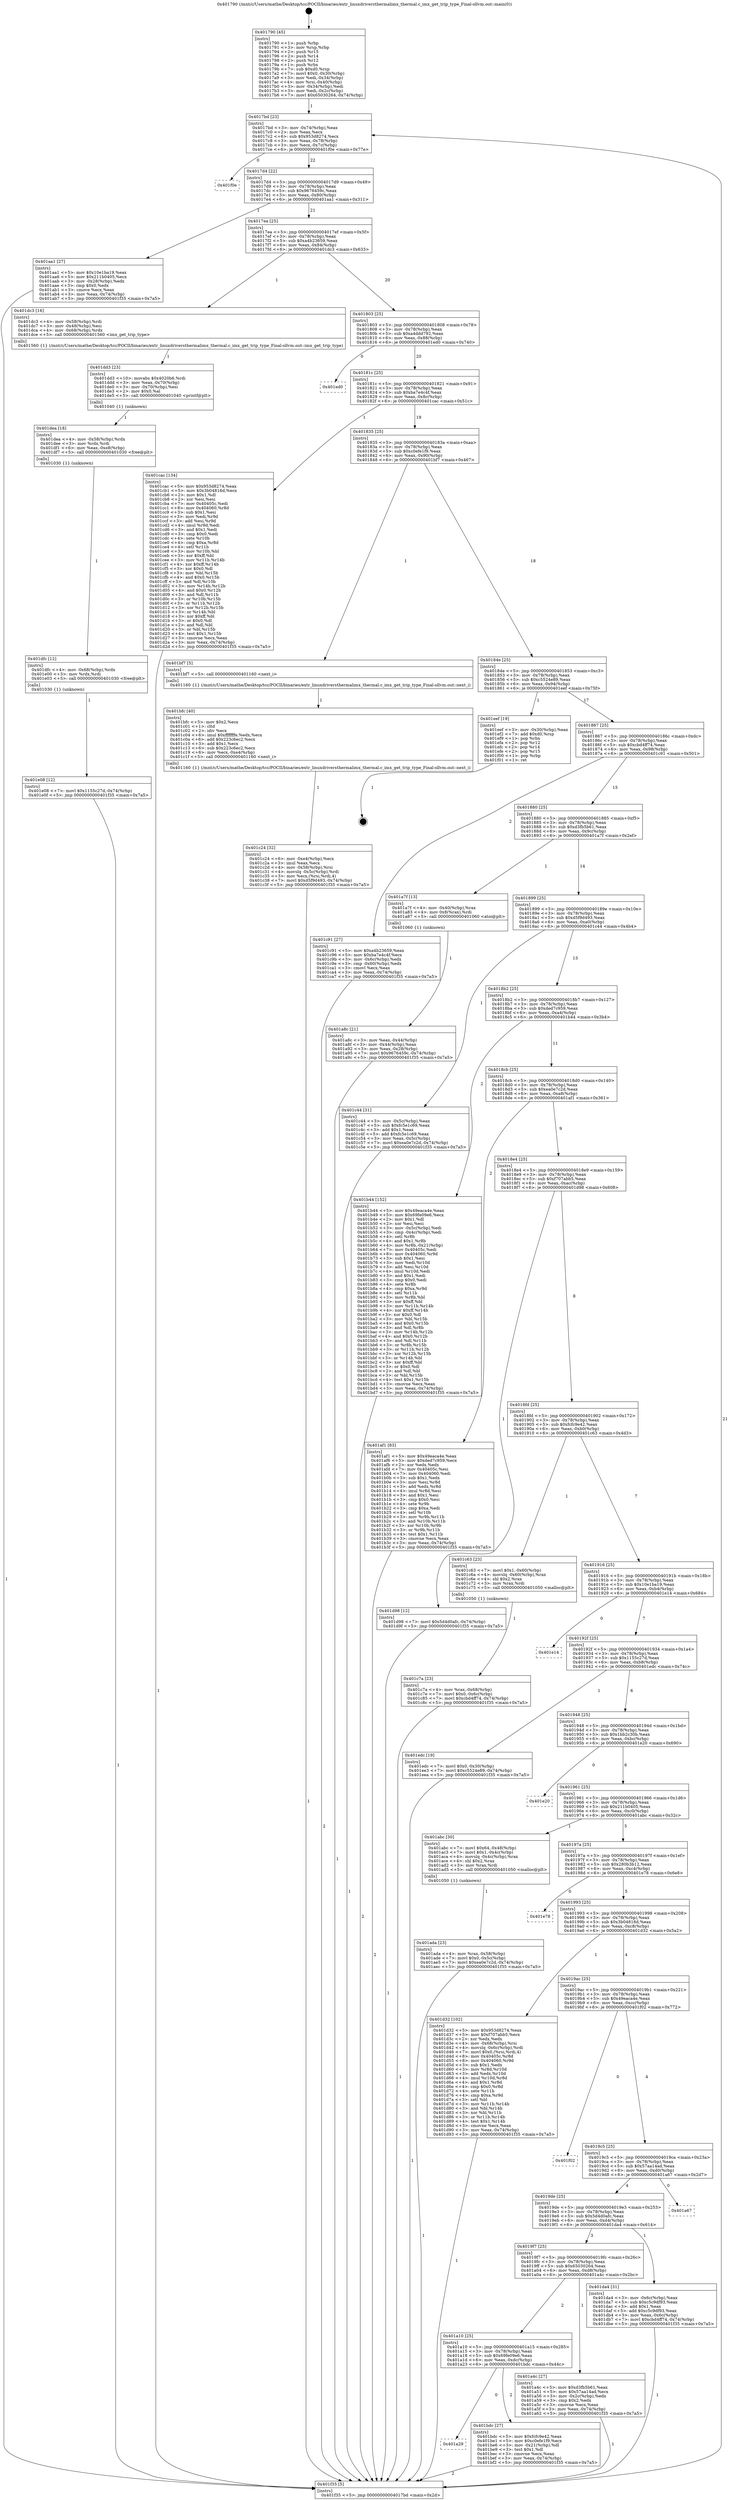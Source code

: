 digraph "0x401790" {
  label = "0x401790 (/mnt/c/Users/mathe/Desktop/tcc/POCII/binaries/extr_linuxdriversthermalimx_thermal.c_imx_get_trip_type_Final-ollvm.out::main(0))"
  labelloc = "t"
  node[shape=record]

  Entry [label="",width=0.3,height=0.3,shape=circle,fillcolor=black,style=filled]
  "0x4017bd" [label="{
     0x4017bd [23]\l
     | [instrs]\l
     &nbsp;&nbsp;0x4017bd \<+3\>: mov -0x74(%rbp),%eax\l
     &nbsp;&nbsp;0x4017c0 \<+2\>: mov %eax,%ecx\l
     &nbsp;&nbsp;0x4017c2 \<+6\>: sub $0x953d8274,%ecx\l
     &nbsp;&nbsp;0x4017c8 \<+3\>: mov %eax,-0x78(%rbp)\l
     &nbsp;&nbsp;0x4017cb \<+3\>: mov %ecx,-0x7c(%rbp)\l
     &nbsp;&nbsp;0x4017ce \<+6\>: je 0000000000401f0e \<main+0x77e\>\l
  }"]
  "0x401f0e" [label="{
     0x401f0e\l
  }", style=dashed]
  "0x4017d4" [label="{
     0x4017d4 [22]\l
     | [instrs]\l
     &nbsp;&nbsp;0x4017d4 \<+5\>: jmp 00000000004017d9 \<main+0x49\>\l
     &nbsp;&nbsp;0x4017d9 \<+3\>: mov -0x78(%rbp),%eax\l
     &nbsp;&nbsp;0x4017dc \<+5\>: sub $0x9676459c,%eax\l
     &nbsp;&nbsp;0x4017e1 \<+3\>: mov %eax,-0x80(%rbp)\l
     &nbsp;&nbsp;0x4017e4 \<+6\>: je 0000000000401aa1 \<main+0x311\>\l
  }"]
  Exit [label="",width=0.3,height=0.3,shape=circle,fillcolor=black,style=filled,peripheries=2]
  "0x401aa1" [label="{
     0x401aa1 [27]\l
     | [instrs]\l
     &nbsp;&nbsp;0x401aa1 \<+5\>: mov $0x10e1ba19,%eax\l
     &nbsp;&nbsp;0x401aa6 \<+5\>: mov $0x211b0405,%ecx\l
     &nbsp;&nbsp;0x401aab \<+3\>: mov -0x28(%rbp),%edx\l
     &nbsp;&nbsp;0x401aae \<+3\>: cmp $0x0,%edx\l
     &nbsp;&nbsp;0x401ab1 \<+3\>: cmove %ecx,%eax\l
     &nbsp;&nbsp;0x401ab4 \<+3\>: mov %eax,-0x74(%rbp)\l
     &nbsp;&nbsp;0x401ab7 \<+5\>: jmp 0000000000401f35 \<main+0x7a5\>\l
  }"]
  "0x4017ea" [label="{
     0x4017ea [25]\l
     | [instrs]\l
     &nbsp;&nbsp;0x4017ea \<+5\>: jmp 00000000004017ef \<main+0x5f\>\l
     &nbsp;&nbsp;0x4017ef \<+3\>: mov -0x78(%rbp),%eax\l
     &nbsp;&nbsp;0x4017f2 \<+5\>: sub $0xa4b23659,%eax\l
     &nbsp;&nbsp;0x4017f7 \<+6\>: mov %eax,-0x84(%rbp)\l
     &nbsp;&nbsp;0x4017fd \<+6\>: je 0000000000401dc3 \<main+0x633\>\l
  }"]
  "0x401e08" [label="{
     0x401e08 [12]\l
     | [instrs]\l
     &nbsp;&nbsp;0x401e08 \<+7\>: movl $0x1155c27d,-0x74(%rbp)\l
     &nbsp;&nbsp;0x401e0f \<+5\>: jmp 0000000000401f35 \<main+0x7a5\>\l
  }"]
  "0x401dc3" [label="{
     0x401dc3 [16]\l
     | [instrs]\l
     &nbsp;&nbsp;0x401dc3 \<+4\>: mov -0x58(%rbp),%rdi\l
     &nbsp;&nbsp;0x401dc7 \<+3\>: mov -0x48(%rbp),%esi\l
     &nbsp;&nbsp;0x401dca \<+4\>: mov -0x68(%rbp),%rdx\l
     &nbsp;&nbsp;0x401dce \<+5\>: call 0000000000401560 \<imx_get_trip_type\>\l
     | [calls]\l
     &nbsp;&nbsp;0x401560 \{1\} (/mnt/c/Users/mathe/Desktop/tcc/POCII/binaries/extr_linuxdriversthermalimx_thermal.c_imx_get_trip_type_Final-ollvm.out::imx_get_trip_type)\l
  }"]
  "0x401803" [label="{
     0x401803 [25]\l
     | [instrs]\l
     &nbsp;&nbsp;0x401803 \<+5\>: jmp 0000000000401808 \<main+0x78\>\l
     &nbsp;&nbsp;0x401808 \<+3\>: mov -0x78(%rbp),%eax\l
     &nbsp;&nbsp;0x40180b \<+5\>: sub $0xa4ddd792,%eax\l
     &nbsp;&nbsp;0x401810 \<+6\>: mov %eax,-0x88(%rbp)\l
     &nbsp;&nbsp;0x401816 \<+6\>: je 0000000000401ed0 \<main+0x740\>\l
  }"]
  "0x401dfc" [label="{
     0x401dfc [12]\l
     | [instrs]\l
     &nbsp;&nbsp;0x401dfc \<+4\>: mov -0x68(%rbp),%rdx\l
     &nbsp;&nbsp;0x401e00 \<+3\>: mov %rdx,%rdi\l
     &nbsp;&nbsp;0x401e03 \<+5\>: call 0000000000401030 \<free@plt\>\l
     | [calls]\l
     &nbsp;&nbsp;0x401030 \{1\} (unknown)\l
  }"]
  "0x401ed0" [label="{
     0x401ed0\l
  }", style=dashed]
  "0x40181c" [label="{
     0x40181c [25]\l
     | [instrs]\l
     &nbsp;&nbsp;0x40181c \<+5\>: jmp 0000000000401821 \<main+0x91\>\l
     &nbsp;&nbsp;0x401821 \<+3\>: mov -0x78(%rbp),%eax\l
     &nbsp;&nbsp;0x401824 \<+5\>: sub $0xba7e4c4f,%eax\l
     &nbsp;&nbsp;0x401829 \<+6\>: mov %eax,-0x8c(%rbp)\l
     &nbsp;&nbsp;0x40182f \<+6\>: je 0000000000401cac \<main+0x51c\>\l
  }"]
  "0x401dea" [label="{
     0x401dea [18]\l
     | [instrs]\l
     &nbsp;&nbsp;0x401dea \<+4\>: mov -0x58(%rbp),%rdx\l
     &nbsp;&nbsp;0x401dee \<+3\>: mov %rdx,%rdi\l
     &nbsp;&nbsp;0x401df1 \<+6\>: mov %eax,-0xe8(%rbp)\l
     &nbsp;&nbsp;0x401df7 \<+5\>: call 0000000000401030 \<free@plt\>\l
     | [calls]\l
     &nbsp;&nbsp;0x401030 \{1\} (unknown)\l
  }"]
  "0x401cac" [label="{
     0x401cac [134]\l
     | [instrs]\l
     &nbsp;&nbsp;0x401cac \<+5\>: mov $0x953d8274,%eax\l
     &nbsp;&nbsp;0x401cb1 \<+5\>: mov $0x3b04816d,%ecx\l
     &nbsp;&nbsp;0x401cb6 \<+2\>: mov $0x1,%dl\l
     &nbsp;&nbsp;0x401cb8 \<+2\>: xor %esi,%esi\l
     &nbsp;&nbsp;0x401cba \<+7\>: mov 0x40405c,%edi\l
     &nbsp;&nbsp;0x401cc1 \<+8\>: mov 0x404060,%r8d\l
     &nbsp;&nbsp;0x401cc9 \<+3\>: sub $0x1,%esi\l
     &nbsp;&nbsp;0x401ccc \<+3\>: mov %edi,%r9d\l
     &nbsp;&nbsp;0x401ccf \<+3\>: add %esi,%r9d\l
     &nbsp;&nbsp;0x401cd2 \<+4\>: imul %r9d,%edi\l
     &nbsp;&nbsp;0x401cd6 \<+3\>: and $0x1,%edi\l
     &nbsp;&nbsp;0x401cd9 \<+3\>: cmp $0x0,%edi\l
     &nbsp;&nbsp;0x401cdc \<+4\>: sete %r10b\l
     &nbsp;&nbsp;0x401ce0 \<+4\>: cmp $0xa,%r8d\l
     &nbsp;&nbsp;0x401ce4 \<+4\>: setl %r11b\l
     &nbsp;&nbsp;0x401ce8 \<+3\>: mov %r10b,%bl\l
     &nbsp;&nbsp;0x401ceb \<+3\>: xor $0xff,%bl\l
     &nbsp;&nbsp;0x401cee \<+3\>: mov %r11b,%r14b\l
     &nbsp;&nbsp;0x401cf1 \<+4\>: xor $0xff,%r14b\l
     &nbsp;&nbsp;0x401cf5 \<+3\>: xor $0x0,%dl\l
     &nbsp;&nbsp;0x401cf8 \<+3\>: mov %bl,%r15b\l
     &nbsp;&nbsp;0x401cfb \<+4\>: and $0x0,%r15b\l
     &nbsp;&nbsp;0x401cff \<+3\>: and %dl,%r10b\l
     &nbsp;&nbsp;0x401d02 \<+3\>: mov %r14b,%r12b\l
     &nbsp;&nbsp;0x401d05 \<+4\>: and $0x0,%r12b\l
     &nbsp;&nbsp;0x401d09 \<+3\>: and %dl,%r11b\l
     &nbsp;&nbsp;0x401d0c \<+3\>: or %r10b,%r15b\l
     &nbsp;&nbsp;0x401d0f \<+3\>: or %r11b,%r12b\l
     &nbsp;&nbsp;0x401d12 \<+3\>: xor %r12b,%r15b\l
     &nbsp;&nbsp;0x401d15 \<+3\>: or %r14b,%bl\l
     &nbsp;&nbsp;0x401d18 \<+3\>: xor $0xff,%bl\l
     &nbsp;&nbsp;0x401d1b \<+3\>: or $0x0,%dl\l
     &nbsp;&nbsp;0x401d1e \<+2\>: and %dl,%bl\l
     &nbsp;&nbsp;0x401d20 \<+3\>: or %bl,%r15b\l
     &nbsp;&nbsp;0x401d23 \<+4\>: test $0x1,%r15b\l
     &nbsp;&nbsp;0x401d27 \<+3\>: cmovne %ecx,%eax\l
     &nbsp;&nbsp;0x401d2a \<+3\>: mov %eax,-0x74(%rbp)\l
     &nbsp;&nbsp;0x401d2d \<+5\>: jmp 0000000000401f35 \<main+0x7a5\>\l
  }"]
  "0x401835" [label="{
     0x401835 [25]\l
     | [instrs]\l
     &nbsp;&nbsp;0x401835 \<+5\>: jmp 000000000040183a \<main+0xaa\>\l
     &nbsp;&nbsp;0x40183a \<+3\>: mov -0x78(%rbp),%eax\l
     &nbsp;&nbsp;0x40183d \<+5\>: sub $0xc0efe1f9,%eax\l
     &nbsp;&nbsp;0x401842 \<+6\>: mov %eax,-0x90(%rbp)\l
     &nbsp;&nbsp;0x401848 \<+6\>: je 0000000000401bf7 \<main+0x467\>\l
  }"]
  "0x401dd3" [label="{
     0x401dd3 [23]\l
     | [instrs]\l
     &nbsp;&nbsp;0x401dd3 \<+10\>: movabs $0x4020b6,%rdi\l
     &nbsp;&nbsp;0x401ddd \<+3\>: mov %eax,-0x70(%rbp)\l
     &nbsp;&nbsp;0x401de0 \<+3\>: mov -0x70(%rbp),%esi\l
     &nbsp;&nbsp;0x401de3 \<+2\>: mov $0x0,%al\l
     &nbsp;&nbsp;0x401de5 \<+5\>: call 0000000000401040 \<printf@plt\>\l
     | [calls]\l
     &nbsp;&nbsp;0x401040 \{1\} (unknown)\l
  }"]
  "0x401bf7" [label="{
     0x401bf7 [5]\l
     | [instrs]\l
     &nbsp;&nbsp;0x401bf7 \<+5\>: call 0000000000401160 \<next_i\>\l
     | [calls]\l
     &nbsp;&nbsp;0x401160 \{1\} (/mnt/c/Users/mathe/Desktop/tcc/POCII/binaries/extr_linuxdriversthermalimx_thermal.c_imx_get_trip_type_Final-ollvm.out::next_i)\l
  }"]
  "0x40184e" [label="{
     0x40184e [25]\l
     | [instrs]\l
     &nbsp;&nbsp;0x40184e \<+5\>: jmp 0000000000401853 \<main+0xc3\>\l
     &nbsp;&nbsp;0x401853 \<+3\>: mov -0x78(%rbp),%eax\l
     &nbsp;&nbsp;0x401856 \<+5\>: sub $0xc5524e89,%eax\l
     &nbsp;&nbsp;0x40185b \<+6\>: mov %eax,-0x94(%rbp)\l
     &nbsp;&nbsp;0x401861 \<+6\>: je 0000000000401eef \<main+0x75f\>\l
  }"]
  "0x401c7a" [label="{
     0x401c7a [23]\l
     | [instrs]\l
     &nbsp;&nbsp;0x401c7a \<+4\>: mov %rax,-0x68(%rbp)\l
     &nbsp;&nbsp;0x401c7e \<+7\>: movl $0x0,-0x6c(%rbp)\l
     &nbsp;&nbsp;0x401c85 \<+7\>: movl $0xcbd4ff74,-0x74(%rbp)\l
     &nbsp;&nbsp;0x401c8c \<+5\>: jmp 0000000000401f35 \<main+0x7a5\>\l
  }"]
  "0x401eef" [label="{
     0x401eef [19]\l
     | [instrs]\l
     &nbsp;&nbsp;0x401eef \<+3\>: mov -0x30(%rbp),%eax\l
     &nbsp;&nbsp;0x401ef2 \<+7\>: add $0xd0,%rsp\l
     &nbsp;&nbsp;0x401ef9 \<+1\>: pop %rbx\l
     &nbsp;&nbsp;0x401efa \<+2\>: pop %r12\l
     &nbsp;&nbsp;0x401efc \<+2\>: pop %r14\l
     &nbsp;&nbsp;0x401efe \<+2\>: pop %r15\l
     &nbsp;&nbsp;0x401f00 \<+1\>: pop %rbp\l
     &nbsp;&nbsp;0x401f01 \<+1\>: ret\l
  }"]
  "0x401867" [label="{
     0x401867 [25]\l
     | [instrs]\l
     &nbsp;&nbsp;0x401867 \<+5\>: jmp 000000000040186c \<main+0xdc\>\l
     &nbsp;&nbsp;0x40186c \<+3\>: mov -0x78(%rbp),%eax\l
     &nbsp;&nbsp;0x40186f \<+5\>: sub $0xcbd4ff74,%eax\l
     &nbsp;&nbsp;0x401874 \<+6\>: mov %eax,-0x98(%rbp)\l
     &nbsp;&nbsp;0x40187a \<+6\>: je 0000000000401c91 \<main+0x501\>\l
  }"]
  "0x401c24" [label="{
     0x401c24 [32]\l
     | [instrs]\l
     &nbsp;&nbsp;0x401c24 \<+6\>: mov -0xe4(%rbp),%ecx\l
     &nbsp;&nbsp;0x401c2a \<+3\>: imul %eax,%ecx\l
     &nbsp;&nbsp;0x401c2d \<+4\>: mov -0x58(%rbp),%rsi\l
     &nbsp;&nbsp;0x401c31 \<+4\>: movslq -0x5c(%rbp),%rdi\l
     &nbsp;&nbsp;0x401c35 \<+3\>: mov %ecx,(%rsi,%rdi,4)\l
     &nbsp;&nbsp;0x401c38 \<+7\>: movl $0xd5f9d493,-0x74(%rbp)\l
     &nbsp;&nbsp;0x401c3f \<+5\>: jmp 0000000000401f35 \<main+0x7a5\>\l
  }"]
  "0x401c91" [label="{
     0x401c91 [27]\l
     | [instrs]\l
     &nbsp;&nbsp;0x401c91 \<+5\>: mov $0xa4b23659,%eax\l
     &nbsp;&nbsp;0x401c96 \<+5\>: mov $0xba7e4c4f,%ecx\l
     &nbsp;&nbsp;0x401c9b \<+3\>: mov -0x6c(%rbp),%edx\l
     &nbsp;&nbsp;0x401c9e \<+3\>: cmp -0x60(%rbp),%edx\l
     &nbsp;&nbsp;0x401ca1 \<+3\>: cmovl %ecx,%eax\l
     &nbsp;&nbsp;0x401ca4 \<+3\>: mov %eax,-0x74(%rbp)\l
     &nbsp;&nbsp;0x401ca7 \<+5\>: jmp 0000000000401f35 \<main+0x7a5\>\l
  }"]
  "0x401880" [label="{
     0x401880 [25]\l
     | [instrs]\l
     &nbsp;&nbsp;0x401880 \<+5\>: jmp 0000000000401885 \<main+0xf5\>\l
     &nbsp;&nbsp;0x401885 \<+3\>: mov -0x78(%rbp),%eax\l
     &nbsp;&nbsp;0x401888 \<+5\>: sub $0xd3fb5b61,%eax\l
     &nbsp;&nbsp;0x40188d \<+6\>: mov %eax,-0x9c(%rbp)\l
     &nbsp;&nbsp;0x401893 \<+6\>: je 0000000000401a7f \<main+0x2ef\>\l
  }"]
  "0x401bfc" [label="{
     0x401bfc [40]\l
     | [instrs]\l
     &nbsp;&nbsp;0x401bfc \<+5\>: mov $0x2,%ecx\l
     &nbsp;&nbsp;0x401c01 \<+1\>: cltd\l
     &nbsp;&nbsp;0x401c02 \<+2\>: idiv %ecx\l
     &nbsp;&nbsp;0x401c04 \<+6\>: imul $0xfffffffe,%edx,%ecx\l
     &nbsp;&nbsp;0x401c0a \<+6\>: add $0x223c6ec2,%ecx\l
     &nbsp;&nbsp;0x401c10 \<+3\>: add $0x1,%ecx\l
     &nbsp;&nbsp;0x401c13 \<+6\>: sub $0x223c6ec2,%ecx\l
     &nbsp;&nbsp;0x401c19 \<+6\>: mov %ecx,-0xe4(%rbp)\l
     &nbsp;&nbsp;0x401c1f \<+5\>: call 0000000000401160 \<next_i\>\l
     | [calls]\l
     &nbsp;&nbsp;0x401160 \{1\} (/mnt/c/Users/mathe/Desktop/tcc/POCII/binaries/extr_linuxdriversthermalimx_thermal.c_imx_get_trip_type_Final-ollvm.out::next_i)\l
  }"]
  "0x401a7f" [label="{
     0x401a7f [13]\l
     | [instrs]\l
     &nbsp;&nbsp;0x401a7f \<+4\>: mov -0x40(%rbp),%rax\l
     &nbsp;&nbsp;0x401a83 \<+4\>: mov 0x8(%rax),%rdi\l
     &nbsp;&nbsp;0x401a87 \<+5\>: call 0000000000401060 \<atoi@plt\>\l
     | [calls]\l
     &nbsp;&nbsp;0x401060 \{1\} (unknown)\l
  }"]
  "0x401899" [label="{
     0x401899 [25]\l
     | [instrs]\l
     &nbsp;&nbsp;0x401899 \<+5\>: jmp 000000000040189e \<main+0x10e\>\l
     &nbsp;&nbsp;0x40189e \<+3\>: mov -0x78(%rbp),%eax\l
     &nbsp;&nbsp;0x4018a1 \<+5\>: sub $0xd5f9d493,%eax\l
     &nbsp;&nbsp;0x4018a6 \<+6\>: mov %eax,-0xa0(%rbp)\l
     &nbsp;&nbsp;0x4018ac \<+6\>: je 0000000000401c44 \<main+0x4b4\>\l
  }"]
  "0x401a29" [label="{
     0x401a29\l
  }", style=dashed]
  "0x401c44" [label="{
     0x401c44 [31]\l
     | [instrs]\l
     &nbsp;&nbsp;0x401c44 \<+3\>: mov -0x5c(%rbp),%eax\l
     &nbsp;&nbsp;0x401c47 \<+5\>: sub $0xfc5e1c69,%eax\l
     &nbsp;&nbsp;0x401c4c \<+3\>: add $0x1,%eax\l
     &nbsp;&nbsp;0x401c4f \<+5\>: add $0xfc5e1c69,%eax\l
     &nbsp;&nbsp;0x401c54 \<+3\>: mov %eax,-0x5c(%rbp)\l
     &nbsp;&nbsp;0x401c57 \<+7\>: movl $0xea0e7c2d,-0x74(%rbp)\l
     &nbsp;&nbsp;0x401c5e \<+5\>: jmp 0000000000401f35 \<main+0x7a5\>\l
  }"]
  "0x4018b2" [label="{
     0x4018b2 [25]\l
     | [instrs]\l
     &nbsp;&nbsp;0x4018b2 \<+5\>: jmp 00000000004018b7 \<main+0x127\>\l
     &nbsp;&nbsp;0x4018b7 \<+3\>: mov -0x78(%rbp),%eax\l
     &nbsp;&nbsp;0x4018ba \<+5\>: sub $0xded7c959,%eax\l
     &nbsp;&nbsp;0x4018bf \<+6\>: mov %eax,-0xa4(%rbp)\l
     &nbsp;&nbsp;0x4018c5 \<+6\>: je 0000000000401b44 \<main+0x3b4\>\l
  }"]
  "0x401bdc" [label="{
     0x401bdc [27]\l
     | [instrs]\l
     &nbsp;&nbsp;0x401bdc \<+5\>: mov $0xfcfc9e42,%eax\l
     &nbsp;&nbsp;0x401be1 \<+5\>: mov $0xc0efe1f9,%ecx\l
     &nbsp;&nbsp;0x401be6 \<+3\>: mov -0x21(%rbp),%dl\l
     &nbsp;&nbsp;0x401be9 \<+3\>: test $0x1,%dl\l
     &nbsp;&nbsp;0x401bec \<+3\>: cmovne %ecx,%eax\l
     &nbsp;&nbsp;0x401bef \<+3\>: mov %eax,-0x74(%rbp)\l
     &nbsp;&nbsp;0x401bf2 \<+5\>: jmp 0000000000401f35 \<main+0x7a5\>\l
  }"]
  "0x401b44" [label="{
     0x401b44 [152]\l
     | [instrs]\l
     &nbsp;&nbsp;0x401b44 \<+5\>: mov $0x49eaca4e,%eax\l
     &nbsp;&nbsp;0x401b49 \<+5\>: mov $0x69fe09e6,%ecx\l
     &nbsp;&nbsp;0x401b4e \<+2\>: mov $0x1,%dl\l
     &nbsp;&nbsp;0x401b50 \<+2\>: xor %esi,%esi\l
     &nbsp;&nbsp;0x401b52 \<+3\>: mov -0x5c(%rbp),%edi\l
     &nbsp;&nbsp;0x401b55 \<+3\>: cmp -0x4c(%rbp),%edi\l
     &nbsp;&nbsp;0x401b58 \<+4\>: setl %r8b\l
     &nbsp;&nbsp;0x401b5c \<+4\>: and $0x1,%r8b\l
     &nbsp;&nbsp;0x401b60 \<+4\>: mov %r8b,-0x21(%rbp)\l
     &nbsp;&nbsp;0x401b64 \<+7\>: mov 0x40405c,%edi\l
     &nbsp;&nbsp;0x401b6b \<+8\>: mov 0x404060,%r9d\l
     &nbsp;&nbsp;0x401b73 \<+3\>: sub $0x1,%esi\l
     &nbsp;&nbsp;0x401b76 \<+3\>: mov %edi,%r10d\l
     &nbsp;&nbsp;0x401b79 \<+3\>: add %esi,%r10d\l
     &nbsp;&nbsp;0x401b7c \<+4\>: imul %r10d,%edi\l
     &nbsp;&nbsp;0x401b80 \<+3\>: and $0x1,%edi\l
     &nbsp;&nbsp;0x401b83 \<+3\>: cmp $0x0,%edi\l
     &nbsp;&nbsp;0x401b86 \<+4\>: sete %r8b\l
     &nbsp;&nbsp;0x401b8a \<+4\>: cmp $0xa,%r9d\l
     &nbsp;&nbsp;0x401b8e \<+4\>: setl %r11b\l
     &nbsp;&nbsp;0x401b92 \<+3\>: mov %r8b,%bl\l
     &nbsp;&nbsp;0x401b95 \<+3\>: xor $0xff,%bl\l
     &nbsp;&nbsp;0x401b98 \<+3\>: mov %r11b,%r14b\l
     &nbsp;&nbsp;0x401b9b \<+4\>: xor $0xff,%r14b\l
     &nbsp;&nbsp;0x401b9f \<+3\>: xor $0x0,%dl\l
     &nbsp;&nbsp;0x401ba2 \<+3\>: mov %bl,%r15b\l
     &nbsp;&nbsp;0x401ba5 \<+4\>: and $0x0,%r15b\l
     &nbsp;&nbsp;0x401ba9 \<+3\>: and %dl,%r8b\l
     &nbsp;&nbsp;0x401bac \<+3\>: mov %r14b,%r12b\l
     &nbsp;&nbsp;0x401baf \<+4\>: and $0x0,%r12b\l
     &nbsp;&nbsp;0x401bb3 \<+3\>: and %dl,%r11b\l
     &nbsp;&nbsp;0x401bb6 \<+3\>: or %r8b,%r15b\l
     &nbsp;&nbsp;0x401bb9 \<+3\>: or %r11b,%r12b\l
     &nbsp;&nbsp;0x401bbc \<+3\>: xor %r12b,%r15b\l
     &nbsp;&nbsp;0x401bbf \<+3\>: or %r14b,%bl\l
     &nbsp;&nbsp;0x401bc2 \<+3\>: xor $0xff,%bl\l
     &nbsp;&nbsp;0x401bc5 \<+3\>: or $0x0,%dl\l
     &nbsp;&nbsp;0x401bc8 \<+2\>: and %dl,%bl\l
     &nbsp;&nbsp;0x401bca \<+3\>: or %bl,%r15b\l
     &nbsp;&nbsp;0x401bcd \<+4\>: test $0x1,%r15b\l
     &nbsp;&nbsp;0x401bd1 \<+3\>: cmovne %ecx,%eax\l
     &nbsp;&nbsp;0x401bd4 \<+3\>: mov %eax,-0x74(%rbp)\l
     &nbsp;&nbsp;0x401bd7 \<+5\>: jmp 0000000000401f35 \<main+0x7a5\>\l
  }"]
  "0x4018cb" [label="{
     0x4018cb [25]\l
     | [instrs]\l
     &nbsp;&nbsp;0x4018cb \<+5\>: jmp 00000000004018d0 \<main+0x140\>\l
     &nbsp;&nbsp;0x4018d0 \<+3\>: mov -0x78(%rbp),%eax\l
     &nbsp;&nbsp;0x4018d3 \<+5\>: sub $0xea0e7c2d,%eax\l
     &nbsp;&nbsp;0x4018d8 \<+6\>: mov %eax,-0xa8(%rbp)\l
     &nbsp;&nbsp;0x4018de \<+6\>: je 0000000000401af1 \<main+0x361\>\l
  }"]
  "0x401ada" [label="{
     0x401ada [23]\l
     | [instrs]\l
     &nbsp;&nbsp;0x401ada \<+4\>: mov %rax,-0x58(%rbp)\l
     &nbsp;&nbsp;0x401ade \<+7\>: movl $0x0,-0x5c(%rbp)\l
     &nbsp;&nbsp;0x401ae5 \<+7\>: movl $0xea0e7c2d,-0x74(%rbp)\l
     &nbsp;&nbsp;0x401aec \<+5\>: jmp 0000000000401f35 \<main+0x7a5\>\l
  }"]
  "0x401af1" [label="{
     0x401af1 [83]\l
     | [instrs]\l
     &nbsp;&nbsp;0x401af1 \<+5\>: mov $0x49eaca4e,%eax\l
     &nbsp;&nbsp;0x401af6 \<+5\>: mov $0xded7c959,%ecx\l
     &nbsp;&nbsp;0x401afb \<+2\>: xor %edx,%edx\l
     &nbsp;&nbsp;0x401afd \<+7\>: mov 0x40405c,%esi\l
     &nbsp;&nbsp;0x401b04 \<+7\>: mov 0x404060,%edi\l
     &nbsp;&nbsp;0x401b0b \<+3\>: sub $0x1,%edx\l
     &nbsp;&nbsp;0x401b0e \<+3\>: mov %esi,%r8d\l
     &nbsp;&nbsp;0x401b11 \<+3\>: add %edx,%r8d\l
     &nbsp;&nbsp;0x401b14 \<+4\>: imul %r8d,%esi\l
     &nbsp;&nbsp;0x401b18 \<+3\>: and $0x1,%esi\l
     &nbsp;&nbsp;0x401b1b \<+3\>: cmp $0x0,%esi\l
     &nbsp;&nbsp;0x401b1e \<+4\>: sete %r9b\l
     &nbsp;&nbsp;0x401b22 \<+3\>: cmp $0xa,%edi\l
     &nbsp;&nbsp;0x401b25 \<+4\>: setl %r10b\l
     &nbsp;&nbsp;0x401b29 \<+3\>: mov %r9b,%r11b\l
     &nbsp;&nbsp;0x401b2c \<+3\>: and %r10b,%r11b\l
     &nbsp;&nbsp;0x401b2f \<+3\>: xor %r10b,%r9b\l
     &nbsp;&nbsp;0x401b32 \<+3\>: or %r9b,%r11b\l
     &nbsp;&nbsp;0x401b35 \<+4\>: test $0x1,%r11b\l
     &nbsp;&nbsp;0x401b39 \<+3\>: cmovne %ecx,%eax\l
     &nbsp;&nbsp;0x401b3c \<+3\>: mov %eax,-0x74(%rbp)\l
     &nbsp;&nbsp;0x401b3f \<+5\>: jmp 0000000000401f35 \<main+0x7a5\>\l
  }"]
  "0x4018e4" [label="{
     0x4018e4 [25]\l
     | [instrs]\l
     &nbsp;&nbsp;0x4018e4 \<+5\>: jmp 00000000004018e9 \<main+0x159\>\l
     &nbsp;&nbsp;0x4018e9 \<+3\>: mov -0x78(%rbp),%eax\l
     &nbsp;&nbsp;0x4018ec \<+5\>: sub $0xf707abb5,%eax\l
     &nbsp;&nbsp;0x4018f1 \<+6\>: mov %eax,-0xac(%rbp)\l
     &nbsp;&nbsp;0x4018f7 \<+6\>: je 0000000000401d98 \<main+0x608\>\l
  }"]
  "0x401a8c" [label="{
     0x401a8c [21]\l
     | [instrs]\l
     &nbsp;&nbsp;0x401a8c \<+3\>: mov %eax,-0x44(%rbp)\l
     &nbsp;&nbsp;0x401a8f \<+3\>: mov -0x44(%rbp),%eax\l
     &nbsp;&nbsp;0x401a92 \<+3\>: mov %eax,-0x28(%rbp)\l
     &nbsp;&nbsp;0x401a95 \<+7\>: movl $0x9676459c,-0x74(%rbp)\l
     &nbsp;&nbsp;0x401a9c \<+5\>: jmp 0000000000401f35 \<main+0x7a5\>\l
  }"]
  "0x401d98" [label="{
     0x401d98 [12]\l
     | [instrs]\l
     &nbsp;&nbsp;0x401d98 \<+7\>: movl $0x5d4d0afc,-0x74(%rbp)\l
     &nbsp;&nbsp;0x401d9f \<+5\>: jmp 0000000000401f35 \<main+0x7a5\>\l
  }"]
  "0x4018fd" [label="{
     0x4018fd [25]\l
     | [instrs]\l
     &nbsp;&nbsp;0x4018fd \<+5\>: jmp 0000000000401902 \<main+0x172\>\l
     &nbsp;&nbsp;0x401902 \<+3\>: mov -0x78(%rbp),%eax\l
     &nbsp;&nbsp;0x401905 \<+5\>: sub $0xfcfc9e42,%eax\l
     &nbsp;&nbsp;0x40190a \<+6\>: mov %eax,-0xb0(%rbp)\l
     &nbsp;&nbsp;0x401910 \<+6\>: je 0000000000401c63 \<main+0x4d3\>\l
  }"]
  "0x401790" [label="{
     0x401790 [45]\l
     | [instrs]\l
     &nbsp;&nbsp;0x401790 \<+1\>: push %rbp\l
     &nbsp;&nbsp;0x401791 \<+3\>: mov %rsp,%rbp\l
     &nbsp;&nbsp;0x401794 \<+2\>: push %r15\l
     &nbsp;&nbsp;0x401796 \<+2\>: push %r14\l
     &nbsp;&nbsp;0x401798 \<+2\>: push %r12\l
     &nbsp;&nbsp;0x40179a \<+1\>: push %rbx\l
     &nbsp;&nbsp;0x40179b \<+7\>: sub $0xd0,%rsp\l
     &nbsp;&nbsp;0x4017a2 \<+7\>: movl $0x0,-0x30(%rbp)\l
     &nbsp;&nbsp;0x4017a9 \<+3\>: mov %edi,-0x34(%rbp)\l
     &nbsp;&nbsp;0x4017ac \<+4\>: mov %rsi,-0x40(%rbp)\l
     &nbsp;&nbsp;0x4017b0 \<+3\>: mov -0x34(%rbp),%edi\l
     &nbsp;&nbsp;0x4017b3 \<+3\>: mov %edi,-0x2c(%rbp)\l
     &nbsp;&nbsp;0x4017b6 \<+7\>: movl $0x65030264,-0x74(%rbp)\l
  }"]
  "0x401c63" [label="{
     0x401c63 [23]\l
     | [instrs]\l
     &nbsp;&nbsp;0x401c63 \<+7\>: movl $0x1,-0x60(%rbp)\l
     &nbsp;&nbsp;0x401c6a \<+4\>: movslq -0x60(%rbp),%rax\l
     &nbsp;&nbsp;0x401c6e \<+4\>: shl $0x2,%rax\l
     &nbsp;&nbsp;0x401c72 \<+3\>: mov %rax,%rdi\l
     &nbsp;&nbsp;0x401c75 \<+5\>: call 0000000000401050 \<malloc@plt\>\l
     | [calls]\l
     &nbsp;&nbsp;0x401050 \{1\} (unknown)\l
  }"]
  "0x401916" [label="{
     0x401916 [25]\l
     | [instrs]\l
     &nbsp;&nbsp;0x401916 \<+5\>: jmp 000000000040191b \<main+0x18b\>\l
     &nbsp;&nbsp;0x40191b \<+3\>: mov -0x78(%rbp),%eax\l
     &nbsp;&nbsp;0x40191e \<+5\>: sub $0x10e1ba19,%eax\l
     &nbsp;&nbsp;0x401923 \<+6\>: mov %eax,-0xb4(%rbp)\l
     &nbsp;&nbsp;0x401929 \<+6\>: je 0000000000401e14 \<main+0x684\>\l
  }"]
  "0x401f35" [label="{
     0x401f35 [5]\l
     | [instrs]\l
     &nbsp;&nbsp;0x401f35 \<+5\>: jmp 00000000004017bd \<main+0x2d\>\l
  }"]
  "0x401e14" [label="{
     0x401e14\l
  }", style=dashed]
  "0x40192f" [label="{
     0x40192f [25]\l
     | [instrs]\l
     &nbsp;&nbsp;0x40192f \<+5\>: jmp 0000000000401934 \<main+0x1a4\>\l
     &nbsp;&nbsp;0x401934 \<+3\>: mov -0x78(%rbp),%eax\l
     &nbsp;&nbsp;0x401937 \<+5\>: sub $0x1155c27d,%eax\l
     &nbsp;&nbsp;0x40193c \<+6\>: mov %eax,-0xb8(%rbp)\l
     &nbsp;&nbsp;0x401942 \<+6\>: je 0000000000401edc \<main+0x74c\>\l
  }"]
  "0x401a10" [label="{
     0x401a10 [25]\l
     | [instrs]\l
     &nbsp;&nbsp;0x401a10 \<+5\>: jmp 0000000000401a15 \<main+0x285\>\l
     &nbsp;&nbsp;0x401a15 \<+3\>: mov -0x78(%rbp),%eax\l
     &nbsp;&nbsp;0x401a18 \<+5\>: sub $0x69fe09e6,%eax\l
     &nbsp;&nbsp;0x401a1d \<+6\>: mov %eax,-0xdc(%rbp)\l
     &nbsp;&nbsp;0x401a23 \<+6\>: je 0000000000401bdc \<main+0x44c\>\l
  }"]
  "0x401edc" [label="{
     0x401edc [19]\l
     | [instrs]\l
     &nbsp;&nbsp;0x401edc \<+7\>: movl $0x0,-0x30(%rbp)\l
     &nbsp;&nbsp;0x401ee3 \<+7\>: movl $0xc5524e89,-0x74(%rbp)\l
     &nbsp;&nbsp;0x401eea \<+5\>: jmp 0000000000401f35 \<main+0x7a5\>\l
  }"]
  "0x401948" [label="{
     0x401948 [25]\l
     | [instrs]\l
     &nbsp;&nbsp;0x401948 \<+5\>: jmp 000000000040194d \<main+0x1bd\>\l
     &nbsp;&nbsp;0x40194d \<+3\>: mov -0x78(%rbp),%eax\l
     &nbsp;&nbsp;0x401950 \<+5\>: sub $0x1bb2c30b,%eax\l
     &nbsp;&nbsp;0x401955 \<+6\>: mov %eax,-0xbc(%rbp)\l
     &nbsp;&nbsp;0x40195b \<+6\>: je 0000000000401e20 \<main+0x690\>\l
  }"]
  "0x401a4c" [label="{
     0x401a4c [27]\l
     | [instrs]\l
     &nbsp;&nbsp;0x401a4c \<+5\>: mov $0xd3fb5b61,%eax\l
     &nbsp;&nbsp;0x401a51 \<+5\>: mov $0x57aa14ad,%ecx\l
     &nbsp;&nbsp;0x401a56 \<+3\>: mov -0x2c(%rbp),%edx\l
     &nbsp;&nbsp;0x401a59 \<+3\>: cmp $0x2,%edx\l
     &nbsp;&nbsp;0x401a5c \<+3\>: cmovne %ecx,%eax\l
     &nbsp;&nbsp;0x401a5f \<+3\>: mov %eax,-0x74(%rbp)\l
     &nbsp;&nbsp;0x401a62 \<+5\>: jmp 0000000000401f35 \<main+0x7a5\>\l
  }"]
  "0x401e20" [label="{
     0x401e20\l
  }", style=dashed]
  "0x401961" [label="{
     0x401961 [25]\l
     | [instrs]\l
     &nbsp;&nbsp;0x401961 \<+5\>: jmp 0000000000401966 \<main+0x1d6\>\l
     &nbsp;&nbsp;0x401966 \<+3\>: mov -0x78(%rbp),%eax\l
     &nbsp;&nbsp;0x401969 \<+5\>: sub $0x211b0405,%eax\l
     &nbsp;&nbsp;0x40196e \<+6\>: mov %eax,-0xc0(%rbp)\l
     &nbsp;&nbsp;0x401974 \<+6\>: je 0000000000401abc \<main+0x32c\>\l
  }"]
  "0x4019f7" [label="{
     0x4019f7 [25]\l
     | [instrs]\l
     &nbsp;&nbsp;0x4019f7 \<+5\>: jmp 00000000004019fc \<main+0x26c\>\l
     &nbsp;&nbsp;0x4019fc \<+3\>: mov -0x78(%rbp),%eax\l
     &nbsp;&nbsp;0x4019ff \<+5\>: sub $0x65030264,%eax\l
     &nbsp;&nbsp;0x401a04 \<+6\>: mov %eax,-0xd8(%rbp)\l
     &nbsp;&nbsp;0x401a0a \<+6\>: je 0000000000401a4c \<main+0x2bc\>\l
  }"]
  "0x401abc" [label="{
     0x401abc [30]\l
     | [instrs]\l
     &nbsp;&nbsp;0x401abc \<+7\>: movl $0x64,-0x48(%rbp)\l
     &nbsp;&nbsp;0x401ac3 \<+7\>: movl $0x1,-0x4c(%rbp)\l
     &nbsp;&nbsp;0x401aca \<+4\>: movslq -0x4c(%rbp),%rax\l
     &nbsp;&nbsp;0x401ace \<+4\>: shl $0x2,%rax\l
     &nbsp;&nbsp;0x401ad2 \<+3\>: mov %rax,%rdi\l
     &nbsp;&nbsp;0x401ad5 \<+5\>: call 0000000000401050 \<malloc@plt\>\l
     | [calls]\l
     &nbsp;&nbsp;0x401050 \{1\} (unknown)\l
  }"]
  "0x40197a" [label="{
     0x40197a [25]\l
     | [instrs]\l
     &nbsp;&nbsp;0x40197a \<+5\>: jmp 000000000040197f \<main+0x1ef\>\l
     &nbsp;&nbsp;0x40197f \<+3\>: mov -0x78(%rbp),%eax\l
     &nbsp;&nbsp;0x401982 \<+5\>: sub $0x280b3b12,%eax\l
     &nbsp;&nbsp;0x401987 \<+6\>: mov %eax,-0xc4(%rbp)\l
     &nbsp;&nbsp;0x40198d \<+6\>: je 0000000000401e78 \<main+0x6e8\>\l
  }"]
  "0x401da4" [label="{
     0x401da4 [31]\l
     | [instrs]\l
     &nbsp;&nbsp;0x401da4 \<+3\>: mov -0x6c(%rbp),%eax\l
     &nbsp;&nbsp;0x401da7 \<+5\>: sub $0xc5c9df93,%eax\l
     &nbsp;&nbsp;0x401dac \<+3\>: add $0x1,%eax\l
     &nbsp;&nbsp;0x401daf \<+5\>: add $0xc5c9df93,%eax\l
     &nbsp;&nbsp;0x401db4 \<+3\>: mov %eax,-0x6c(%rbp)\l
     &nbsp;&nbsp;0x401db7 \<+7\>: movl $0xcbd4ff74,-0x74(%rbp)\l
     &nbsp;&nbsp;0x401dbe \<+5\>: jmp 0000000000401f35 \<main+0x7a5\>\l
  }"]
  "0x401e78" [label="{
     0x401e78\l
  }", style=dashed]
  "0x401993" [label="{
     0x401993 [25]\l
     | [instrs]\l
     &nbsp;&nbsp;0x401993 \<+5\>: jmp 0000000000401998 \<main+0x208\>\l
     &nbsp;&nbsp;0x401998 \<+3\>: mov -0x78(%rbp),%eax\l
     &nbsp;&nbsp;0x40199b \<+5\>: sub $0x3b04816d,%eax\l
     &nbsp;&nbsp;0x4019a0 \<+6\>: mov %eax,-0xc8(%rbp)\l
     &nbsp;&nbsp;0x4019a6 \<+6\>: je 0000000000401d32 \<main+0x5a2\>\l
  }"]
  "0x4019de" [label="{
     0x4019de [25]\l
     | [instrs]\l
     &nbsp;&nbsp;0x4019de \<+5\>: jmp 00000000004019e3 \<main+0x253\>\l
     &nbsp;&nbsp;0x4019e3 \<+3\>: mov -0x78(%rbp),%eax\l
     &nbsp;&nbsp;0x4019e6 \<+5\>: sub $0x5d4d0afc,%eax\l
     &nbsp;&nbsp;0x4019eb \<+6\>: mov %eax,-0xd4(%rbp)\l
     &nbsp;&nbsp;0x4019f1 \<+6\>: je 0000000000401da4 \<main+0x614\>\l
  }"]
  "0x401d32" [label="{
     0x401d32 [102]\l
     | [instrs]\l
     &nbsp;&nbsp;0x401d32 \<+5\>: mov $0x953d8274,%eax\l
     &nbsp;&nbsp;0x401d37 \<+5\>: mov $0xf707abb5,%ecx\l
     &nbsp;&nbsp;0x401d3c \<+2\>: xor %edx,%edx\l
     &nbsp;&nbsp;0x401d3e \<+4\>: mov -0x68(%rbp),%rsi\l
     &nbsp;&nbsp;0x401d42 \<+4\>: movslq -0x6c(%rbp),%rdi\l
     &nbsp;&nbsp;0x401d46 \<+7\>: movl $0x0,(%rsi,%rdi,4)\l
     &nbsp;&nbsp;0x401d4d \<+8\>: mov 0x40405c,%r8d\l
     &nbsp;&nbsp;0x401d55 \<+8\>: mov 0x404060,%r9d\l
     &nbsp;&nbsp;0x401d5d \<+3\>: sub $0x1,%edx\l
     &nbsp;&nbsp;0x401d60 \<+3\>: mov %r8d,%r10d\l
     &nbsp;&nbsp;0x401d63 \<+3\>: add %edx,%r10d\l
     &nbsp;&nbsp;0x401d66 \<+4\>: imul %r10d,%r8d\l
     &nbsp;&nbsp;0x401d6a \<+4\>: and $0x1,%r8d\l
     &nbsp;&nbsp;0x401d6e \<+4\>: cmp $0x0,%r8d\l
     &nbsp;&nbsp;0x401d72 \<+4\>: sete %r11b\l
     &nbsp;&nbsp;0x401d76 \<+4\>: cmp $0xa,%r9d\l
     &nbsp;&nbsp;0x401d7a \<+3\>: setl %bl\l
     &nbsp;&nbsp;0x401d7d \<+3\>: mov %r11b,%r14b\l
     &nbsp;&nbsp;0x401d80 \<+3\>: and %bl,%r14b\l
     &nbsp;&nbsp;0x401d83 \<+3\>: xor %bl,%r11b\l
     &nbsp;&nbsp;0x401d86 \<+3\>: or %r11b,%r14b\l
     &nbsp;&nbsp;0x401d89 \<+4\>: test $0x1,%r14b\l
     &nbsp;&nbsp;0x401d8d \<+3\>: cmovne %ecx,%eax\l
     &nbsp;&nbsp;0x401d90 \<+3\>: mov %eax,-0x74(%rbp)\l
     &nbsp;&nbsp;0x401d93 \<+5\>: jmp 0000000000401f35 \<main+0x7a5\>\l
  }"]
  "0x4019ac" [label="{
     0x4019ac [25]\l
     | [instrs]\l
     &nbsp;&nbsp;0x4019ac \<+5\>: jmp 00000000004019b1 \<main+0x221\>\l
     &nbsp;&nbsp;0x4019b1 \<+3\>: mov -0x78(%rbp),%eax\l
     &nbsp;&nbsp;0x4019b4 \<+5\>: sub $0x49eaca4e,%eax\l
     &nbsp;&nbsp;0x4019b9 \<+6\>: mov %eax,-0xcc(%rbp)\l
     &nbsp;&nbsp;0x4019bf \<+6\>: je 0000000000401f02 \<main+0x772\>\l
  }"]
  "0x401a67" [label="{
     0x401a67\l
  }", style=dashed]
  "0x401f02" [label="{
     0x401f02\l
  }", style=dashed]
  "0x4019c5" [label="{
     0x4019c5 [25]\l
     | [instrs]\l
     &nbsp;&nbsp;0x4019c5 \<+5\>: jmp 00000000004019ca \<main+0x23a\>\l
     &nbsp;&nbsp;0x4019ca \<+3\>: mov -0x78(%rbp),%eax\l
     &nbsp;&nbsp;0x4019cd \<+5\>: sub $0x57aa14ad,%eax\l
     &nbsp;&nbsp;0x4019d2 \<+6\>: mov %eax,-0xd0(%rbp)\l
     &nbsp;&nbsp;0x4019d8 \<+6\>: je 0000000000401a67 \<main+0x2d7\>\l
  }"]
  Entry -> "0x401790" [label=" 1"]
  "0x4017bd" -> "0x401f0e" [label=" 0"]
  "0x4017bd" -> "0x4017d4" [label=" 22"]
  "0x401eef" -> Exit [label=" 1"]
  "0x4017d4" -> "0x401aa1" [label=" 1"]
  "0x4017d4" -> "0x4017ea" [label=" 21"]
  "0x401edc" -> "0x401f35" [label=" 1"]
  "0x4017ea" -> "0x401dc3" [label=" 1"]
  "0x4017ea" -> "0x401803" [label=" 20"]
  "0x401e08" -> "0x401f35" [label=" 1"]
  "0x401803" -> "0x401ed0" [label=" 0"]
  "0x401803" -> "0x40181c" [label=" 20"]
  "0x401dfc" -> "0x401e08" [label=" 1"]
  "0x40181c" -> "0x401cac" [label=" 1"]
  "0x40181c" -> "0x401835" [label=" 19"]
  "0x401dea" -> "0x401dfc" [label=" 1"]
  "0x401835" -> "0x401bf7" [label=" 1"]
  "0x401835" -> "0x40184e" [label=" 18"]
  "0x401dd3" -> "0x401dea" [label=" 1"]
  "0x40184e" -> "0x401eef" [label=" 1"]
  "0x40184e" -> "0x401867" [label=" 17"]
  "0x401dc3" -> "0x401dd3" [label=" 1"]
  "0x401867" -> "0x401c91" [label=" 2"]
  "0x401867" -> "0x401880" [label=" 15"]
  "0x401da4" -> "0x401f35" [label=" 1"]
  "0x401880" -> "0x401a7f" [label=" 1"]
  "0x401880" -> "0x401899" [label=" 14"]
  "0x401d98" -> "0x401f35" [label=" 1"]
  "0x401899" -> "0x401c44" [label=" 1"]
  "0x401899" -> "0x4018b2" [label=" 13"]
  "0x401d32" -> "0x401f35" [label=" 1"]
  "0x4018b2" -> "0x401b44" [label=" 2"]
  "0x4018b2" -> "0x4018cb" [label=" 11"]
  "0x401cac" -> "0x401f35" [label=" 1"]
  "0x4018cb" -> "0x401af1" [label=" 2"]
  "0x4018cb" -> "0x4018e4" [label=" 9"]
  "0x401c7a" -> "0x401f35" [label=" 1"]
  "0x4018e4" -> "0x401d98" [label=" 1"]
  "0x4018e4" -> "0x4018fd" [label=" 8"]
  "0x401c63" -> "0x401c7a" [label=" 1"]
  "0x4018fd" -> "0x401c63" [label=" 1"]
  "0x4018fd" -> "0x401916" [label=" 7"]
  "0x401c44" -> "0x401f35" [label=" 1"]
  "0x401916" -> "0x401e14" [label=" 0"]
  "0x401916" -> "0x40192f" [label=" 7"]
  "0x401c24" -> "0x401f35" [label=" 1"]
  "0x40192f" -> "0x401edc" [label=" 1"]
  "0x40192f" -> "0x401948" [label=" 6"]
  "0x401bfc" -> "0x401c24" [label=" 1"]
  "0x401948" -> "0x401e20" [label=" 0"]
  "0x401948" -> "0x401961" [label=" 6"]
  "0x401bf7" -> "0x401bfc" [label=" 1"]
  "0x401961" -> "0x401abc" [label=" 1"]
  "0x401961" -> "0x40197a" [label=" 5"]
  "0x401a10" -> "0x401a29" [label=" 0"]
  "0x40197a" -> "0x401e78" [label=" 0"]
  "0x40197a" -> "0x401993" [label=" 5"]
  "0x401a10" -> "0x401bdc" [label=" 2"]
  "0x401993" -> "0x401d32" [label=" 1"]
  "0x401993" -> "0x4019ac" [label=" 4"]
  "0x401b44" -> "0x401f35" [label=" 2"]
  "0x4019ac" -> "0x401f02" [label=" 0"]
  "0x4019ac" -> "0x4019c5" [label=" 4"]
  "0x401af1" -> "0x401f35" [label=" 2"]
  "0x4019c5" -> "0x401a67" [label=" 0"]
  "0x4019c5" -> "0x4019de" [label=" 4"]
  "0x401c91" -> "0x401f35" [label=" 2"]
  "0x4019de" -> "0x401da4" [label=" 1"]
  "0x4019de" -> "0x4019f7" [label=" 3"]
  "0x401bdc" -> "0x401f35" [label=" 2"]
  "0x4019f7" -> "0x401a4c" [label=" 1"]
  "0x4019f7" -> "0x401a10" [label=" 2"]
  "0x401a4c" -> "0x401f35" [label=" 1"]
  "0x401790" -> "0x4017bd" [label=" 1"]
  "0x401f35" -> "0x4017bd" [label=" 21"]
  "0x401a7f" -> "0x401a8c" [label=" 1"]
  "0x401a8c" -> "0x401f35" [label=" 1"]
  "0x401aa1" -> "0x401f35" [label=" 1"]
  "0x401abc" -> "0x401ada" [label=" 1"]
  "0x401ada" -> "0x401f35" [label=" 1"]
}
